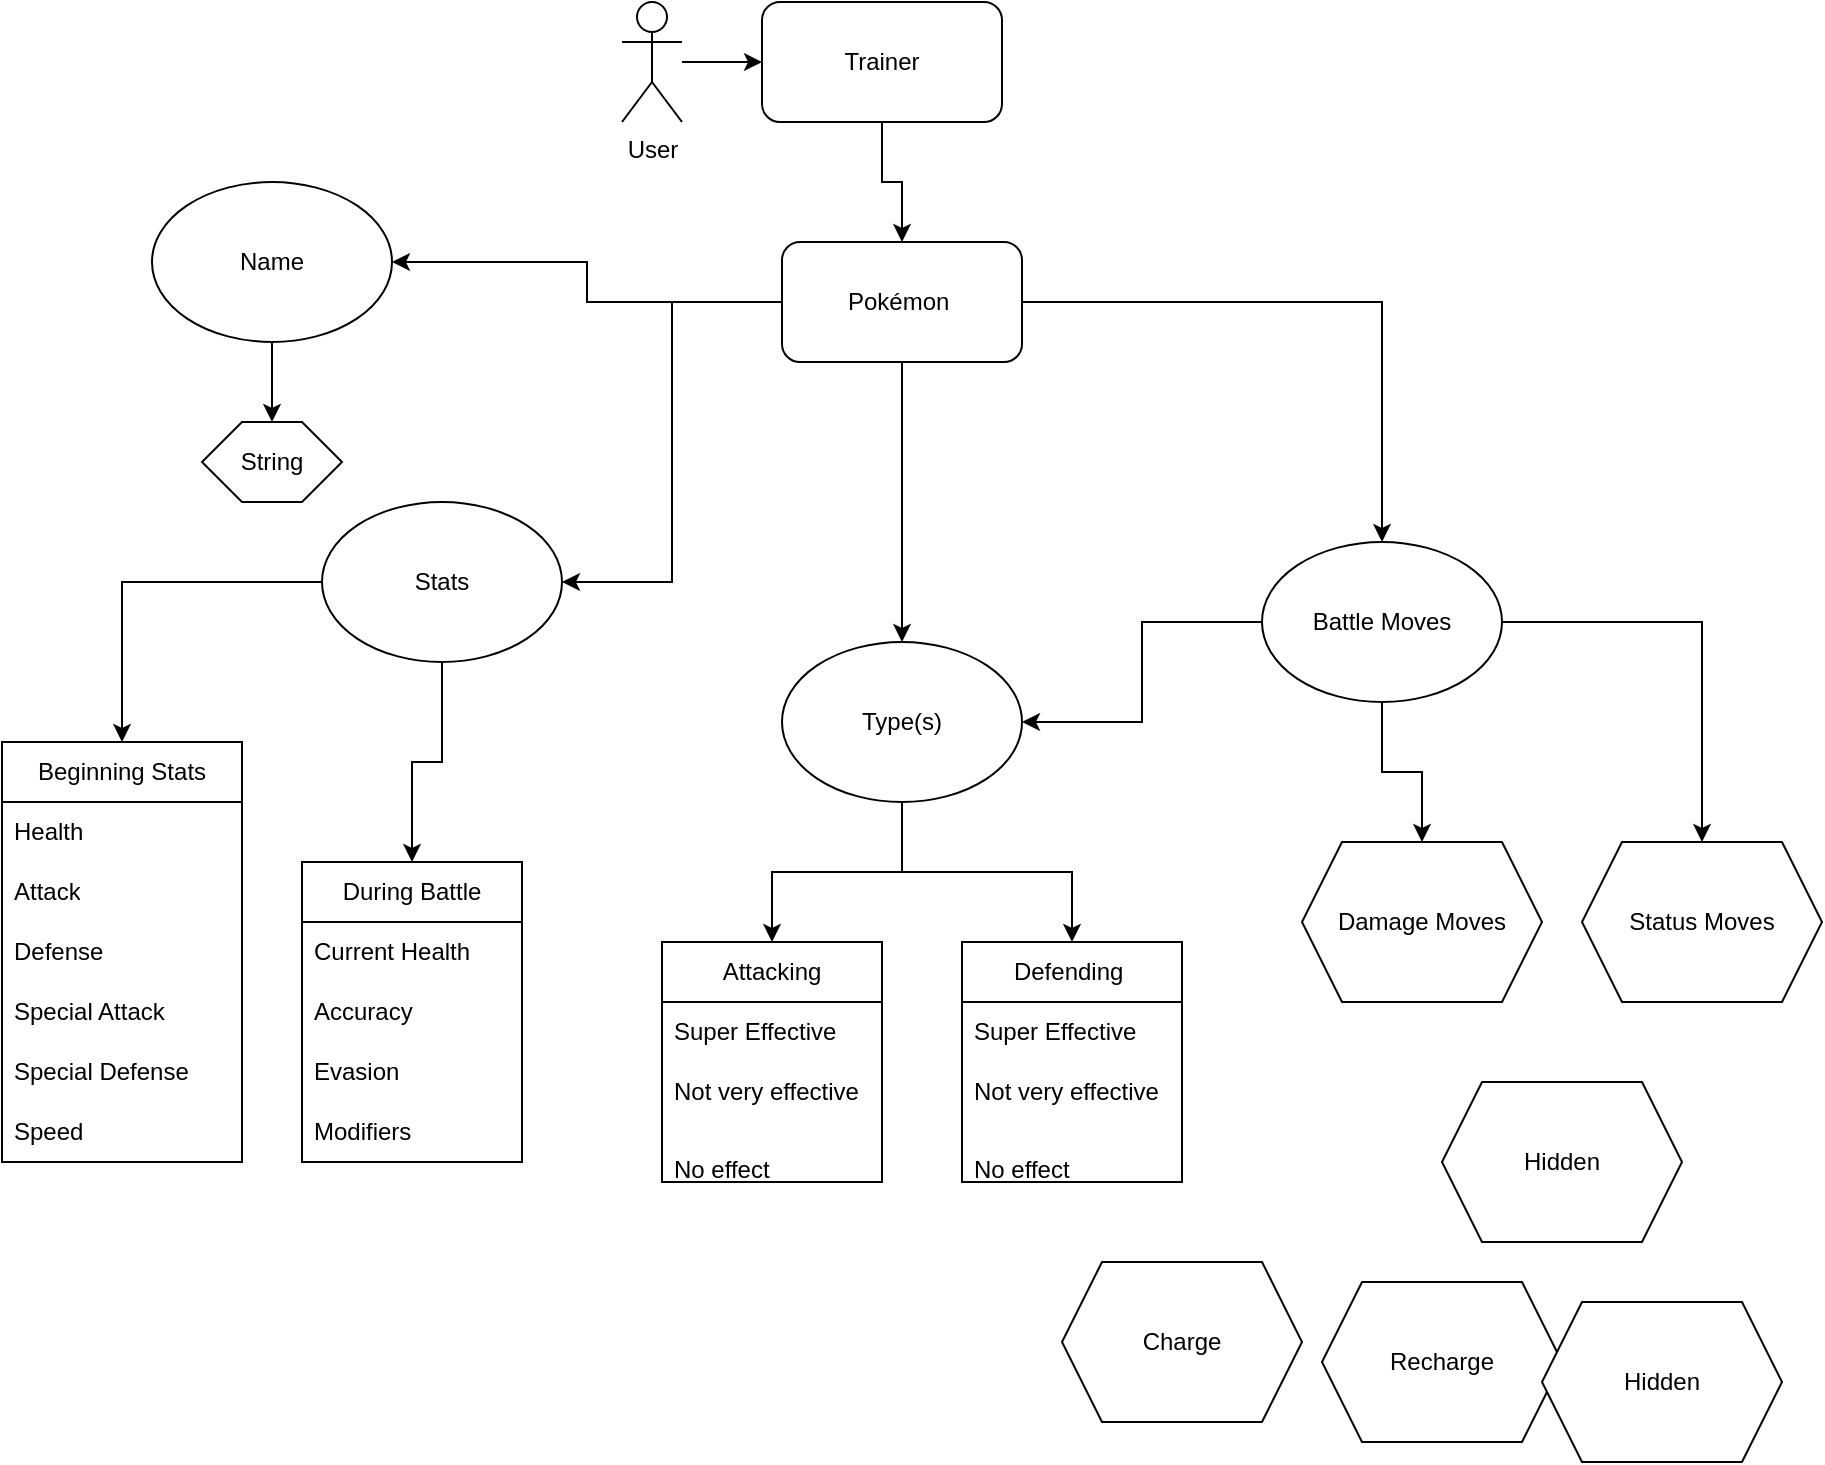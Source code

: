 <mxfile version="21.0.2" type="github">
  <diagram name="Page-1" id="aSnOHPHGzpq2qMvhRXIx">
    <mxGraphModel dx="1864" dy="649" grid="1" gridSize="10" guides="1" tooltips="1" connect="1" arrows="1" fold="1" page="1" pageScale="1" pageWidth="850" pageHeight="1100" math="0" shadow="0">
      <root>
        <mxCell id="0" />
        <mxCell id="1" parent="0" />
        <mxCell id="piBs_AGd4HdenLpcas7U-34" value="String" style="shape=hexagon;perimeter=hexagonPerimeter2;whiteSpace=wrap;html=1;fixedSize=1;" vertex="1" parent="1">
          <mxGeometry x="30" y="210" width="70" height="40" as="geometry" />
        </mxCell>
        <mxCell id="piBs_AGd4HdenLpcas7U-19" style="edgeStyle=orthogonalEdgeStyle;rounded=0;orthogonalLoop=1;jettySize=auto;html=1;" edge="1" parent="1" source="piBs_AGd4HdenLpcas7U-2" target="piBs_AGd4HdenLpcas7U-3">
          <mxGeometry relative="1" as="geometry" />
        </mxCell>
        <mxCell id="piBs_AGd4HdenLpcas7U-2" value="Trainer" style="rounded=1;whiteSpace=wrap;html=1;" vertex="1" parent="1">
          <mxGeometry x="310" width="120" height="60" as="geometry" />
        </mxCell>
        <mxCell id="piBs_AGd4HdenLpcas7U-18" style="edgeStyle=orthogonalEdgeStyle;rounded=0;orthogonalLoop=1;jettySize=auto;html=1;entryX=1;entryY=0.5;entryDx=0;entryDy=0;" edge="1" parent="1" source="piBs_AGd4HdenLpcas7U-3" target="piBs_AGd4HdenLpcas7U-14">
          <mxGeometry relative="1" as="geometry" />
        </mxCell>
        <mxCell id="piBs_AGd4HdenLpcas7U-24" style="edgeStyle=orthogonalEdgeStyle;rounded=0;orthogonalLoop=1;jettySize=auto;html=1;entryX=0.5;entryY=0;entryDx=0;entryDy=0;" edge="1" parent="1" source="piBs_AGd4HdenLpcas7U-3" target="piBs_AGd4HdenLpcas7U-13">
          <mxGeometry relative="1" as="geometry" />
        </mxCell>
        <mxCell id="piBs_AGd4HdenLpcas7U-25" style="edgeStyle=orthogonalEdgeStyle;rounded=0;orthogonalLoop=1;jettySize=auto;html=1;entryX=1;entryY=0.5;entryDx=0;entryDy=0;" edge="1" parent="1" source="piBs_AGd4HdenLpcas7U-3" target="piBs_AGd4HdenLpcas7U-15">
          <mxGeometry relative="1" as="geometry" />
        </mxCell>
        <mxCell id="piBs_AGd4HdenLpcas7U-56" style="edgeStyle=orthogonalEdgeStyle;rounded=0;orthogonalLoop=1;jettySize=auto;html=1;" edge="1" parent="1" source="piBs_AGd4HdenLpcas7U-3" target="piBs_AGd4HdenLpcas7U-4">
          <mxGeometry relative="1" as="geometry">
            <Array as="points">
              <mxPoint x="380" y="300" />
              <mxPoint x="380" y="300" />
            </Array>
          </mxGeometry>
        </mxCell>
        <mxCell id="piBs_AGd4HdenLpcas7U-3" value="Pokémon&amp;nbsp;" style="rounded=1;whiteSpace=wrap;html=1;" vertex="1" parent="1">
          <mxGeometry x="320" y="120" width="120" height="60" as="geometry" />
        </mxCell>
        <mxCell id="piBs_AGd4HdenLpcas7U-72" style="edgeStyle=orthogonalEdgeStyle;rounded=0;orthogonalLoop=1;jettySize=auto;html=1;entryX=0.5;entryY=0;entryDx=0;entryDy=0;" edge="1" parent="1" source="piBs_AGd4HdenLpcas7U-4" target="piBs_AGd4HdenLpcas7U-36">
          <mxGeometry relative="1" as="geometry">
            <Array as="points">
              <mxPoint x="380" y="435" />
              <mxPoint x="315" y="435" />
            </Array>
          </mxGeometry>
        </mxCell>
        <mxCell id="piBs_AGd4HdenLpcas7U-73" style="edgeStyle=orthogonalEdgeStyle;rounded=0;orthogonalLoop=1;jettySize=auto;html=1;entryX=0.5;entryY=0;entryDx=0;entryDy=0;" edge="1" parent="1" source="piBs_AGd4HdenLpcas7U-4" target="piBs_AGd4HdenLpcas7U-40">
          <mxGeometry relative="1" as="geometry" />
        </mxCell>
        <mxCell id="piBs_AGd4HdenLpcas7U-4" value="Type(s)" style="ellipse;whiteSpace=wrap;html=1;" vertex="1" parent="1">
          <mxGeometry x="320" y="320" width="120" height="80" as="geometry" />
        </mxCell>
        <mxCell id="piBs_AGd4HdenLpcas7U-12" value="" style="edgeStyle=orthogonalEdgeStyle;rounded=0;orthogonalLoop=1;jettySize=auto;html=1;" edge="1" parent="1" source="piBs_AGd4HdenLpcas7U-11" target="piBs_AGd4HdenLpcas7U-2">
          <mxGeometry relative="1" as="geometry" />
        </mxCell>
        <mxCell id="piBs_AGd4HdenLpcas7U-11" value="User" style="shape=umlActor;verticalLabelPosition=bottom;verticalAlign=top;html=1;outlineConnect=0;" vertex="1" parent="1">
          <mxGeometry x="240" width="30" height="60" as="geometry" />
        </mxCell>
        <mxCell id="piBs_AGd4HdenLpcas7U-60" style="edgeStyle=orthogonalEdgeStyle;rounded=0;orthogonalLoop=1;jettySize=auto;html=1;entryX=1;entryY=0.5;entryDx=0;entryDy=0;" edge="1" parent="1" source="piBs_AGd4HdenLpcas7U-13" target="piBs_AGd4HdenLpcas7U-4">
          <mxGeometry relative="1" as="geometry" />
        </mxCell>
        <mxCell id="piBs_AGd4HdenLpcas7U-93" value="" style="edgeStyle=orthogonalEdgeStyle;rounded=0;orthogonalLoop=1;jettySize=auto;html=1;" edge="1" parent="1" source="piBs_AGd4HdenLpcas7U-13" target="piBs_AGd4HdenLpcas7U-91">
          <mxGeometry relative="1" as="geometry" />
        </mxCell>
        <mxCell id="piBs_AGd4HdenLpcas7U-94" style="edgeStyle=orthogonalEdgeStyle;rounded=0;orthogonalLoop=1;jettySize=auto;html=1;entryX=0.5;entryY=0;entryDx=0;entryDy=0;" edge="1" parent="1" source="piBs_AGd4HdenLpcas7U-13" target="piBs_AGd4HdenLpcas7U-92">
          <mxGeometry relative="1" as="geometry" />
        </mxCell>
        <mxCell id="piBs_AGd4HdenLpcas7U-13" value="Battle Moves" style="ellipse;whiteSpace=wrap;html=1;" vertex="1" parent="1">
          <mxGeometry x="560" y="270" width="120" height="80" as="geometry" />
        </mxCell>
        <mxCell id="piBs_AGd4HdenLpcas7U-55" style="edgeStyle=orthogonalEdgeStyle;rounded=0;orthogonalLoop=1;jettySize=auto;html=1;entryX=0.5;entryY=0;entryDx=0;entryDy=0;" edge="1" parent="1" source="piBs_AGd4HdenLpcas7U-14" target="piBs_AGd4HdenLpcas7U-34">
          <mxGeometry relative="1" as="geometry" />
        </mxCell>
        <mxCell id="piBs_AGd4HdenLpcas7U-14" value="Name" style="ellipse;whiteSpace=wrap;html=1;" vertex="1" parent="1">
          <mxGeometry x="5" y="90" width="120" height="80" as="geometry" />
        </mxCell>
        <mxCell id="piBs_AGd4HdenLpcas7U-89" style="edgeStyle=orthogonalEdgeStyle;rounded=0;orthogonalLoop=1;jettySize=auto;html=1;" edge="1" parent="1" source="piBs_AGd4HdenLpcas7U-15" target="piBs_AGd4HdenLpcas7U-65">
          <mxGeometry relative="1" as="geometry" />
        </mxCell>
        <mxCell id="piBs_AGd4HdenLpcas7U-90" style="edgeStyle=orthogonalEdgeStyle;rounded=0;orthogonalLoop=1;jettySize=auto;html=1;entryX=0.5;entryY=0;entryDx=0;entryDy=0;" edge="1" parent="1" source="piBs_AGd4HdenLpcas7U-15" target="piBs_AGd4HdenLpcas7U-77">
          <mxGeometry relative="1" as="geometry" />
        </mxCell>
        <mxCell id="piBs_AGd4HdenLpcas7U-15" value="Stats" style="ellipse;whiteSpace=wrap;html=1;" vertex="1" parent="1">
          <mxGeometry x="90" y="250" width="120" height="80" as="geometry" />
        </mxCell>
        <mxCell id="piBs_AGd4HdenLpcas7U-36" value="Attacking" style="swimlane;fontStyle=0;childLayout=stackLayout;horizontal=1;startSize=30;horizontalStack=0;resizeParent=1;resizeParentMax=0;resizeLast=0;collapsible=1;marginBottom=0;whiteSpace=wrap;html=1;" vertex="1" parent="1">
          <mxGeometry x="260" y="470" width="110" height="120" as="geometry">
            <mxRectangle x="10" y="470" width="90" height="30" as="alternateBounds" />
          </mxGeometry>
        </mxCell>
        <mxCell id="piBs_AGd4HdenLpcas7U-37" value="Super Effective&amp;nbsp;" style="text;strokeColor=none;fillColor=none;align=left;verticalAlign=middle;spacingLeft=4;spacingRight=4;overflow=hidden;points=[[0,0.5],[1,0.5]];portConstraint=eastwest;rotatable=0;whiteSpace=wrap;html=1;" vertex="1" parent="piBs_AGd4HdenLpcas7U-36">
          <mxGeometry y="30" width="110" height="30" as="geometry" />
        </mxCell>
        <mxCell id="piBs_AGd4HdenLpcas7U-38" value="Not very effective&amp;nbsp;" style="text;strokeColor=none;fillColor=none;align=left;verticalAlign=middle;spacingLeft=4;spacingRight=4;overflow=hidden;points=[[0,0.5],[1,0.5]];portConstraint=eastwest;rotatable=0;whiteSpace=wrap;html=1;" vertex="1" parent="piBs_AGd4HdenLpcas7U-36">
          <mxGeometry y="60" width="110" height="30" as="geometry" />
        </mxCell>
        <mxCell id="piBs_AGd4HdenLpcas7U-39" value="&lt;br&gt;No effect&amp;nbsp;" style="text;strokeColor=none;fillColor=none;align=left;verticalAlign=middle;spacingLeft=4;spacingRight=4;overflow=hidden;points=[[0,0.5],[1,0.5]];portConstraint=eastwest;rotatable=0;whiteSpace=wrap;html=1;" vertex="1" parent="piBs_AGd4HdenLpcas7U-36">
          <mxGeometry y="90" width="110" height="30" as="geometry" />
        </mxCell>
        <mxCell id="piBs_AGd4HdenLpcas7U-40" value="Defending&amp;nbsp;" style="swimlane;fontStyle=0;childLayout=stackLayout;horizontal=1;startSize=30;horizontalStack=0;resizeParent=1;resizeParentMax=0;resizeLast=0;collapsible=1;marginBottom=0;whiteSpace=wrap;html=1;" vertex="1" parent="1">
          <mxGeometry x="410" y="470" width="110" height="120" as="geometry" />
        </mxCell>
        <mxCell id="piBs_AGd4HdenLpcas7U-41" value="Super Effective&amp;nbsp;" style="text;strokeColor=none;fillColor=none;align=left;verticalAlign=middle;spacingLeft=4;spacingRight=4;overflow=hidden;points=[[0,0.5],[1,0.5]];portConstraint=eastwest;rotatable=0;whiteSpace=wrap;html=1;" vertex="1" parent="piBs_AGd4HdenLpcas7U-40">
          <mxGeometry y="30" width="110" height="30" as="geometry" />
        </mxCell>
        <mxCell id="piBs_AGd4HdenLpcas7U-42" value="Not very effective&amp;nbsp;" style="text;strokeColor=none;fillColor=none;align=left;verticalAlign=middle;spacingLeft=4;spacingRight=4;overflow=hidden;points=[[0,0.5],[1,0.5]];portConstraint=eastwest;rotatable=0;whiteSpace=wrap;html=1;" vertex="1" parent="piBs_AGd4HdenLpcas7U-40">
          <mxGeometry y="60" width="110" height="30" as="geometry" />
        </mxCell>
        <mxCell id="piBs_AGd4HdenLpcas7U-43" value="&lt;br&gt;No effect&amp;nbsp;" style="text;strokeColor=none;fillColor=none;align=left;verticalAlign=middle;spacingLeft=4;spacingRight=4;overflow=hidden;points=[[0,0.5],[1,0.5]];portConstraint=eastwest;rotatable=0;whiteSpace=wrap;html=1;" vertex="1" parent="piBs_AGd4HdenLpcas7U-40">
          <mxGeometry y="90" width="110" height="30" as="geometry" />
        </mxCell>
        <mxCell id="piBs_AGd4HdenLpcas7U-65" value="Beginning Stats" style="swimlane;fontStyle=0;childLayout=stackLayout;horizontal=1;startSize=30;horizontalStack=0;resizeParent=1;resizeParentMax=0;resizeLast=0;collapsible=1;marginBottom=0;whiteSpace=wrap;html=1;" vertex="1" parent="1">
          <mxGeometry x="-70" y="370" width="120" height="210" as="geometry">
            <mxRectangle x="30" y="390" width="70" height="30" as="alternateBounds" />
          </mxGeometry>
        </mxCell>
        <mxCell id="piBs_AGd4HdenLpcas7U-66" value="Health" style="text;strokeColor=none;fillColor=none;align=left;verticalAlign=middle;spacingLeft=4;spacingRight=4;overflow=hidden;points=[[0,0.5],[1,0.5]];portConstraint=eastwest;rotatable=0;whiteSpace=wrap;html=1;" vertex="1" parent="piBs_AGd4HdenLpcas7U-65">
          <mxGeometry y="30" width="120" height="30" as="geometry" />
        </mxCell>
        <mxCell id="piBs_AGd4HdenLpcas7U-67" value="Attack" style="text;strokeColor=none;fillColor=none;align=left;verticalAlign=middle;spacingLeft=4;spacingRight=4;overflow=hidden;points=[[0,0.5],[1,0.5]];portConstraint=eastwest;rotatable=0;whiteSpace=wrap;html=1;" vertex="1" parent="piBs_AGd4HdenLpcas7U-65">
          <mxGeometry y="60" width="120" height="30" as="geometry" />
        </mxCell>
        <mxCell id="piBs_AGd4HdenLpcas7U-68" value="Defense" style="text;strokeColor=none;fillColor=none;align=left;verticalAlign=middle;spacingLeft=4;spacingRight=4;overflow=hidden;points=[[0,0.5],[1,0.5]];portConstraint=eastwest;rotatable=0;whiteSpace=wrap;html=1;" vertex="1" parent="piBs_AGd4HdenLpcas7U-65">
          <mxGeometry y="90" width="120" height="30" as="geometry" />
        </mxCell>
        <mxCell id="piBs_AGd4HdenLpcas7U-74" value="Special Attack&amp;nbsp;" style="text;strokeColor=none;fillColor=none;align=left;verticalAlign=middle;spacingLeft=4;spacingRight=4;overflow=hidden;points=[[0,0.5],[1,0.5]];portConstraint=eastwest;rotatable=0;whiteSpace=wrap;html=1;" vertex="1" parent="piBs_AGd4HdenLpcas7U-65">
          <mxGeometry y="120" width="120" height="30" as="geometry" />
        </mxCell>
        <mxCell id="piBs_AGd4HdenLpcas7U-75" value="Special Defense" style="text;strokeColor=none;fillColor=none;align=left;verticalAlign=middle;spacingLeft=4;spacingRight=4;overflow=hidden;points=[[0,0.5],[1,0.5]];portConstraint=eastwest;rotatable=0;whiteSpace=wrap;html=1;" vertex="1" parent="piBs_AGd4HdenLpcas7U-65">
          <mxGeometry y="150" width="120" height="30" as="geometry" />
        </mxCell>
        <mxCell id="piBs_AGd4HdenLpcas7U-76" value="Speed" style="text;strokeColor=none;fillColor=none;align=left;verticalAlign=middle;spacingLeft=4;spacingRight=4;overflow=hidden;points=[[0,0.5],[1,0.5]];portConstraint=eastwest;rotatable=0;whiteSpace=wrap;html=1;" vertex="1" parent="piBs_AGd4HdenLpcas7U-65">
          <mxGeometry y="180" width="120" height="30" as="geometry" />
        </mxCell>
        <mxCell id="piBs_AGd4HdenLpcas7U-77" value="During Battle" style="swimlane;fontStyle=0;childLayout=stackLayout;horizontal=1;startSize=30;horizontalStack=0;resizeParent=1;resizeParentMax=0;resizeLast=0;collapsible=1;marginBottom=0;whiteSpace=wrap;html=1;" vertex="1" parent="1">
          <mxGeometry x="80" y="430" width="110" height="150" as="geometry">
            <mxRectangle x="30" y="390" width="70" height="30" as="alternateBounds" />
          </mxGeometry>
        </mxCell>
        <mxCell id="piBs_AGd4HdenLpcas7U-78" value="Current Health" style="text;strokeColor=none;fillColor=none;align=left;verticalAlign=middle;spacingLeft=4;spacingRight=4;overflow=hidden;points=[[0,0.5],[1,0.5]];portConstraint=eastwest;rotatable=0;whiteSpace=wrap;html=1;" vertex="1" parent="piBs_AGd4HdenLpcas7U-77">
          <mxGeometry y="30" width="110" height="30" as="geometry" />
        </mxCell>
        <mxCell id="piBs_AGd4HdenLpcas7U-79" value="Accuracy&amp;nbsp;" style="text;strokeColor=none;fillColor=none;align=left;verticalAlign=middle;spacingLeft=4;spacingRight=4;overflow=hidden;points=[[0,0.5],[1,0.5]];portConstraint=eastwest;rotatable=0;whiteSpace=wrap;html=1;" vertex="1" parent="piBs_AGd4HdenLpcas7U-77">
          <mxGeometry y="60" width="110" height="30" as="geometry" />
        </mxCell>
        <mxCell id="piBs_AGd4HdenLpcas7U-80" value="Evasion" style="text;strokeColor=none;fillColor=none;align=left;verticalAlign=middle;spacingLeft=4;spacingRight=4;overflow=hidden;points=[[0,0.5],[1,0.5]];portConstraint=eastwest;rotatable=0;whiteSpace=wrap;html=1;" vertex="1" parent="piBs_AGd4HdenLpcas7U-77">
          <mxGeometry y="90" width="110" height="30" as="geometry" />
        </mxCell>
        <mxCell id="piBs_AGd4HdenLpcas7U-81" value="Modifiers" style="text;strokeColor=none;fillColor=none;align=left;verticalAlign=middle;spacingLeft=4;spacingRight=4;overflow=hidden;points=[[0,0.5],[1,0.5]];portConstraint=eastwest;rotatable=0;whiteSpace=wrap;html=1;" vertex="1" parent="piBs_AGd4HdenLpcas7U-77">
          <mxGeometry y="120" width="110" height="30" as="geometry" />
        </mxCell>
        <mxCell id="piBs_AGd4HdenLpcas7U-91" value="Damage Moves" style="shape=hexagon;perimeter=hexagonPerimeter2;whiteSpace=wrap;html=1;fixedSize=1;" vertex="1" parent="1">
          <mxGeometry x="580" y="420" width="120" height="80" as="geometry" />
        </mxCell>
        <mxCell id="piBs_AGd4HdenLpcas7U-92" value="Status Moves" style="shape=hexagon;perimeter=hexagonPerimeter2;whiteSpace=wrap;html=1;fixedSize=1;" vertex="1" parent="1">
          <mxGeometry x="720" y="420" width="120" height="80" as="geometry" />
        </mxCell>
        <mxCell id="piBs_AGd4HdenLpcas7U-101" value="Charge" style="shape=hexagon;perimeter=hexagonPerimeter2;whiteSpace=wrap;html=1;fixedSize=1;" vertex="1" parent="1">
          <mxGeometry x="460" y="630" width="120" height="80" as="geometry" />
        </mxCell>
        <mxCell id="piBs_AGd4HdenLpcas7U-102" value="Recharge" style="shape=hexagon;perimeter=hexagonPerimeter2;whiteSpace=wrap;html=1;fixedSize=1;" vertex="1" parent="1">
          <mxGeometry x="590" y="640" width="120" height="80" as="geometry" />
        </mxCell>
        <mxCell id="piBs_AGd4HdenLpcas7U-103" value="Hidden" style="shape=hexagon;perimeter=hexagonPerimeter2;whiteSpace=wrap;html=1;fixedSize=1;" vertex="1" parent="1">
          <mxGeometry x="700" y="650" width="120" height="80" as="geometry" />
        </mxCell>
        <mxCell id="piBs_AGd4HdenLpcas7U-104" value="Hidden" style="shape=hexagon;perimeter=hexagonPerimeter2;whiteSpace=wrap;html=1;fixedSize=1;" vertex="1" parent="1">
          <mxGeometry x="650" y="540" width="120" height="80" as="geometry" />
        </mxCell>
      </root>
    </mxGraphModel>
  </diagram>
</mxfile>
